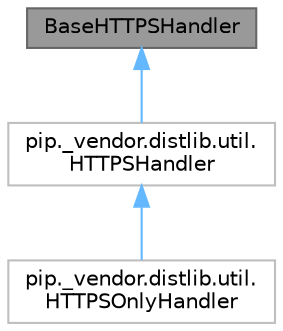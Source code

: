 digraph "BaseHTTPSHandler"
{
 // LATEX_PDF_SIZE
  bgcolor="transparent";
  edge [fontname=Helvetica,fontsize=10,labelfontname=Helvetica,labelfontsize=10];
  node [fontname=Helvetica,fontsize=10,shape=box,height=0.2,width=0.4];
  Node1 [id="Node000001",label="BaseHTTPSHandler",height=0.2,width=0.4,color="gray40", fillcolor="grey60", style="filled", fontcolor="black",tooltip=" "];
  Node1 -> Node2 [id="edge1_Node000001_Node000002",dir="back",color="steelblue1",style="solid",tooltip=" "];
  Node2 [id="Node000002",label="pip._vendor.distlib.util.\lHTTPSHandler",height=0.2,width=0.4,color="grey75", fillcolor="white", style="filled",URL="$d9/d87/classpip_1_1__vendor_1_1distlib_1_1util_1_1HTTPSHandler.html",tooltip=" "];
  Node2 -> Node3 [id="edge2_Node000002_Node000003",dir="back",color="steelblue1",style="solid",tooltip=" "];
  Node3 [id="Node000003",label="pip._vendor.distlib.util.\lHTTPSOnlyHandler",height=0.2,width=0.4,color="grey75", fillcolor="white", style="filled",URL="$d4/d3f/classpip_1_1__vendor_1_1distlib_1_1util_1_1HTTPSOnlyHandler.html",tooltip=" "];
}
